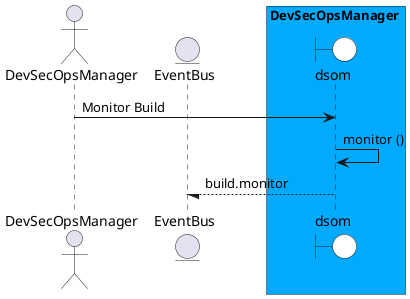 @startuml

actor "DevSecOpsManager"


entity EventBus

box DevSecOpsManager #00aaff
    boundary dsom #white
end box



"DevSecOpsManager" -> dsom: Monitor Build

    dsom -> "dsom": monitor ()

    "dsom" --/ EventBus: build.monitor



@enduml
